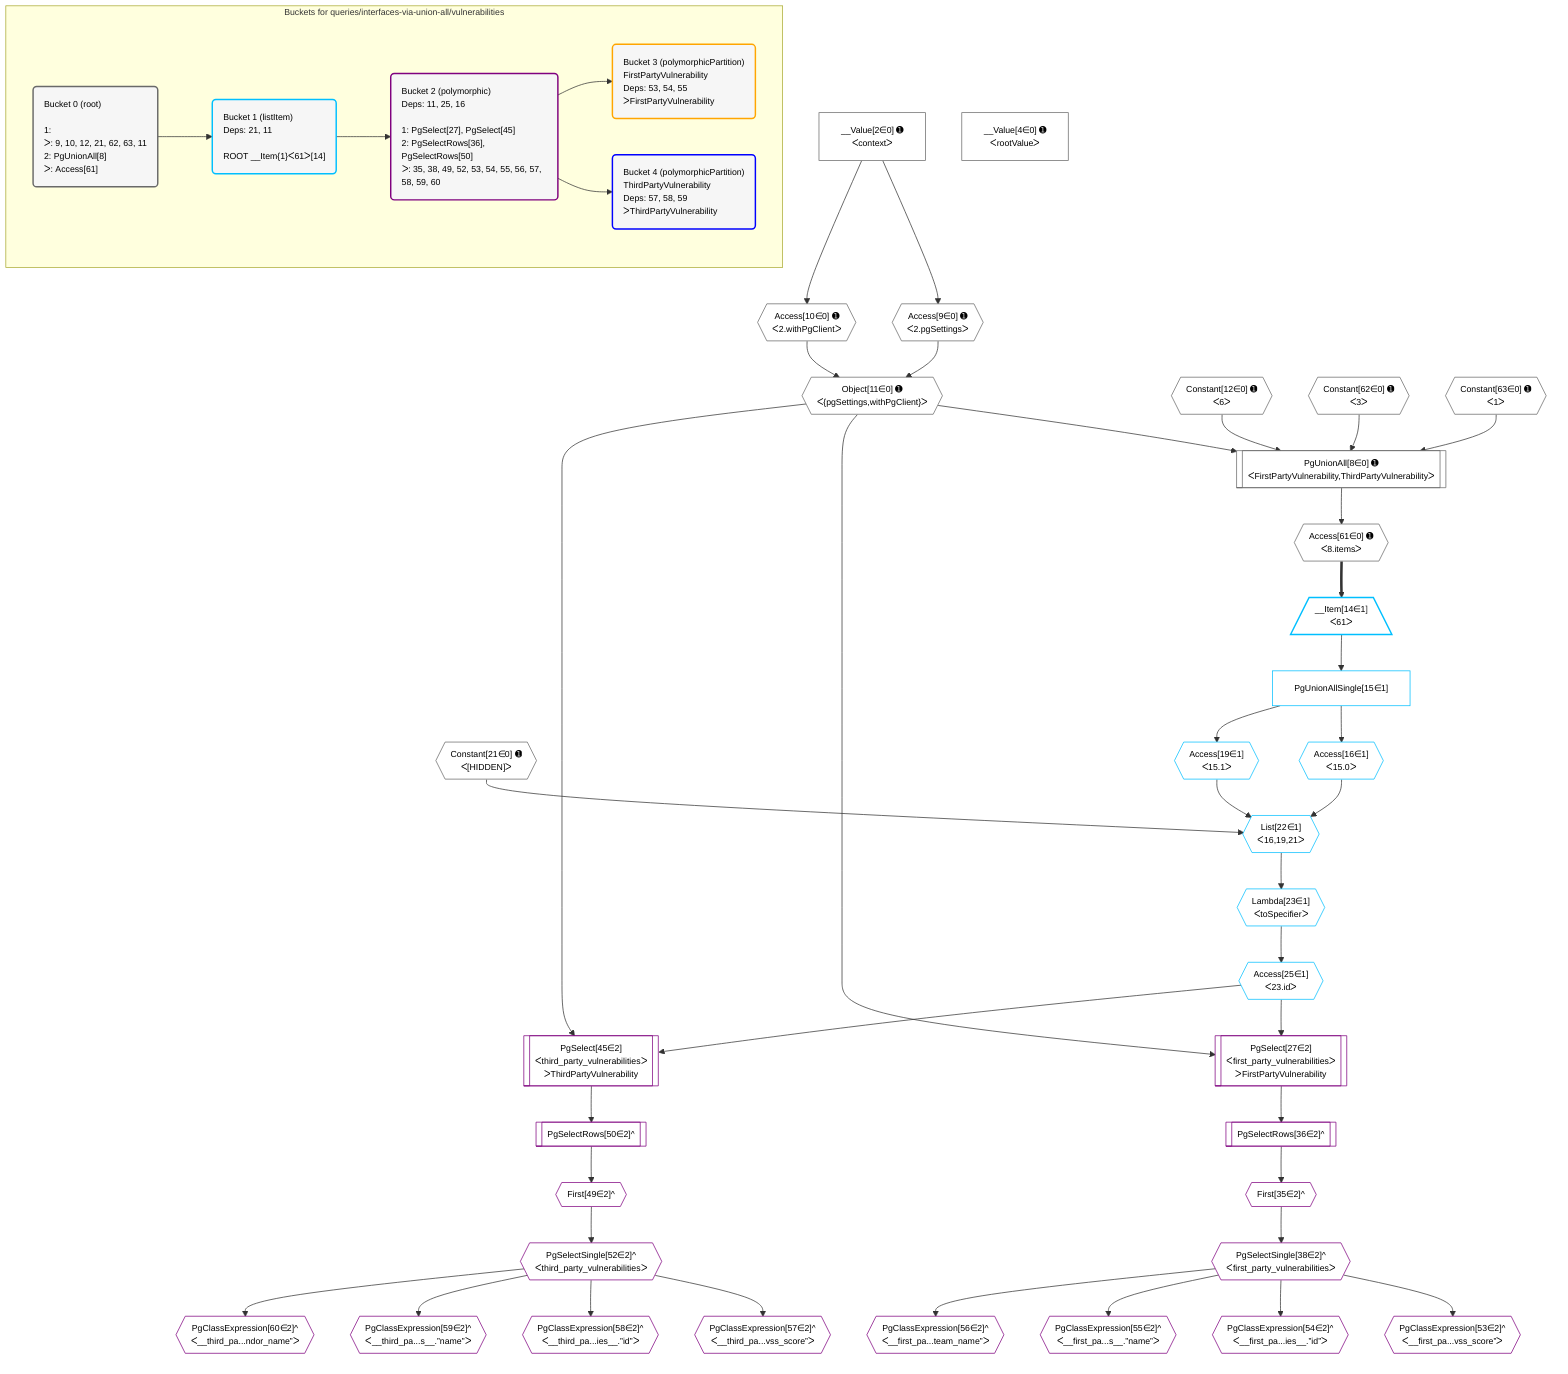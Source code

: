 %%{init: {'themeVariables': { 'fontSize': '12px'}}}%%
graph TD
    classDef path fill:#eee,stroke:#000,color:#000
    classDef plan fill:#fff,stroke-width:1px,color:#000
    classDef itemplan fill:#fff,stroke-width:2px,color:#000
    classDef unbatchedplan fill:#dff,stroke-width:1px,color:#000
    classDef sideeffectplan fill:#fcc,stroke-width:2px,color:#000
    classDef bucket fill:#f6f6f6,color:#000,stroke-width:2px,text-align:left

    subgraph "Buckets for queries/interfaces-via-union-all/vulnerabilities"
    Bucket0("Bucket 0 (root)<br /><br />1: <br />ᐳ: 9, 10, 12, 21, 62, 63, 11<br />2: PgUnionAll[8]<br />ᐳ: Access[61]"):::bucket
    Bucket1("Bucket 1 (listItem)<br />Deps: 21, 11<br /><br />ROOT __Item{1}ᐸ61ᐳ[14]"):::bucket
    Bucket2("Bucket 2 (polymorphic)<br />Deps: 11, 25, 16<br /><br />1: PgSelect[27], PgSelect[45]<br />2: PgSelectRows[36], PgSelectRows[50]<br />ᐳ: 35, 38, 49, 52, 53, 54, 55, 56, 57, 58, 59, 60"):::bucket
    Bucket3("Bucket 3 (polymorphicPartition)<br />FirstPartyVulnerability<br />Deps: 53, 54, 55<br />ᐳFirstPartyVulnerability"):::bucket
    Bucket4("Bucket 4 (polymorphicPartition)<br />ThirdPartyVulnerability<br />Deps: 57, 58, 59<br />ᐳThirdPartyVulnerability"):::bucket
    end
    Bucket0 --> Bucket1
    Bucket1 --> Bucket2
    Bucket2 --> Bucket3 & Bucket4

    %% plan dependencies
    PgUnionAll8[["PgUnionAll[8∈0] ➊<br />ᐸFirstPartyVulnerability,ThirdPartyVulnerabilityᐳ"]]:::plan
    Object11{{"Object[11∈0] ➊<br />ᐸ{pgSettings,withPgClient}ᐳ"}}:::plan
    Constant12{{"Constant[12∈0] ➊<br />ᐸ6ᐳ"}}:::plan
    Constant62{{"Constant[62∈0] ➊<br />ᐸ3ᐳ"}}:::plan
    Constant63{{"Constant[63∈0] ➊<br />ᐸ1ᐳ"}}:::plan
    Object11 & Constant12 & Constant62 & Constant63 --> PgUnionAll8
    Access9{{"Access[9∈0] ➊<br />ᐸ2.pgSettingsᐳ"}}:::plan
    Access10{{"Access[10∈0] ➊<br />ᐸ2.withPgClientᐳ"}}:::plan
    Access9 & Access10 --> Object11
    __Value2["__Value[2∈0] ➊<br />ᐸcontextᐳ"]:::plan
    __Value2 --> Access9
    __Value2 --> Access10
    Access61{{"Access[61∈0] ➊<br />ᐸ8.itemsᐳ"}}:::plan
    PgUnionAll8 --> Access61
    __Value4["__Value[4∈0] ➊<br />ᐸrootValueᐳ"]:::plan
    Constant21{{"Constant[21∈0] ➊<br />ᐸ[HIDDEN]ᐳ"}}:::plan
    List22{{"List[22∈1]<br />ᐸ16,19,21ᐳ"}}:::plan
    Access16{{"Access[16∈1]<br />ᐸ15.0ᐳ"}}:::plan
    Access19{{"Access[19∈1]<br />ᐸ15.1ᐳ"}}:::plan
    Access16 & Access19 & Constant21 --> List22
    __Item14[/"__Item[14∈1]<br />ᐸ61ᐳ"\]:::itemplan
    Access61 ==> __Item14
    PgUnionAllSingle15["PgUnionAllSingle[15∈1]"]:::plan
    __Item14 --> PgUnionAllSingle15
    PgUnionAllSingle15 --> Access16
    PgUnionAllSingle15 --> Access19
    Lambda23{{"Lambda[23∈1]<br />ᐸtoSpecifierᐳ"}}:::plan
    List22 --> Lambda23
    Access25{{"Access[25∈1]<br />ᐸ23.idᐳ"}}:::plan
    Lambda23 --> Access25
    PgSelect27[["PgSelect[27∈2]<br />ᐸfirst_party_vulnerabilitiesᐳ<br />ᐳFirstPartyVulnerability"]]:::plan
    Object11 & Access25 --> PgSelect27
    PgSelect45[["PgSelect[45∈2]<br />ᐸthird_party_vulnerabilitiesᐳ<br />ᐳThirdPartyVulnerability"]]:::plan
    Object11 & Access25 --> PgSelect45
    First35{{"First[35∈2]^"}}:::plan
    PgSelectRows36[["PgSelectRows[36∈2]^"]]:::plan
    PgSelectRows36 --> First35
    PgSelect27 --> PgSelectRows36
    PgSelectSingle38{{"PgSelectSingle[38∈2]^<br />ᐸfirst_party_vulnerabilitiesᐳ"}}:::plan
    First35 --> PgSelectSingle38
    First49{{"First[49∈2]^"}}:::plan
    PgSelectRows50[["PgSelectRows[50∈2]^"]]:::plan
    PgSelectRows50 --> First49
    PgSelect45 --> PgSelectRows50
    PgSelectSingle52{{"PgSelectSingle[52∈2]^<br />ᐸthird_party_vulnerabilitiesᐳ"}}:::plan
    First49 --> PgSelectSingle52
    PgClassExpression53{{"PgClassExpression[53∈2]^<br />ᐸ__first_pa...vss_score”ᐳ"}}:::plan
    PgSelectSingle38 --> PgClassExpression53
    PgClassExpression54{{"PgClassExpression[54∈2]^<br />ᐸ__first_pa...ies__.”id”ᐳ"}}:::plan
    PgSelectSingle38 --> PgClassExpression54
    PgClassExpression55{{"PgClassExpression[55∈2]^<br />ᐸ__first_pa...s__.”name”ᐳ"}}:::plan
    PgSelectSingle38 --> PgClassExpression55
    PgClassExpression56{{"PgClassExpression[56∈2]^<br />ᐸ__first_pa...team_name”ᐳ"}}:::plan
    PgSelectSingle38 --> PgClassExpression56
    PgClassExpression57{{"PgClassExpression[57∈2]^<br />ᐸ__third_pa...vss_score”ᐳ"}}:::plan
    PgSelectSingle52 --> PgClassExpression57
    PgClassExpression58{{"PgClassExpression[58∈2]^<br />ᐸ__third_pa...ies__.”id”ᐳ"}}:::plan
    PgSelectSingle52 --> PgClassExpression58
    PgClassExpression59{{"PgClassExpression[59∈2]^<br />ᐸ__third_pa...s__.”name”ᐳ"}}:::plan
    PgSelectSingle52 --> PgClassExpression59
    PgClassExpression60{{"PgClassExpression[60∈2]^<br />ᐸ__third_pa...ndor_name”ᐳ"}}:::plan
    PgSelectSingle52 --> PgClassExpression60

    %% define steps
    classDef bucket0 stroke:#696969
    class Bucket0,__Value2,__Value4,PgUnionAll8,Access9,Access10,Object11,Constant12,Constant21,Access61,Constant62,Constant63 bucket0
    classDef bucket1 stroke:#00bfff
    class Bucket1,__Item14,PgUnionAllSingle15,Access16,Access19,List22,Lambda23,Access25 bucket1
    classDef bucket2 stroke:#7f007f
    class Bucket2,PgSelect27,First35,PgSelectRows36,PgSelectSingle38,PgSelect45,First49,PgSelectRows50,PgSelectSingle52,PgClassExpression53,PgClassExpression54,PgClassExpression55,PgClassExpression56,PgClassExpression57,PgClassExpression58,PgClassExpression59,PgClassExpression60 bucket2
    classDef bucket3 stroke:#ffa500
    class Bucket3 bucket3
    classDef bucket4 stroke:#0000ff
    class Bucket4 bucket4
